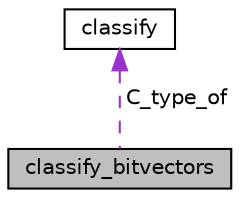 digraph "classify_bitvectors"
{
  edge [fontname="Helvetica",fontsize="10",labelfontname="Helvetica",labelfontsize="10"];
  node [fontname="Helvetica",fontsize="10",shape=record];
  Node1 [label="classify_bitvectors",height=0.2,width=0.4,color="black", fillcolor="grey75", style="filled", fontcolor="black"];
  Node2 -> Node1 [dir="back",color="darkorchid3",fontsize="10",style="dashed",label=" C_type_of" ,fontname="Helvetica"];
  Node2 [label="classify",height=0.2,width=0.4,color="black", fillcolor="white", style="filled",URL="$d9/d43/classclassify.html"];
}
